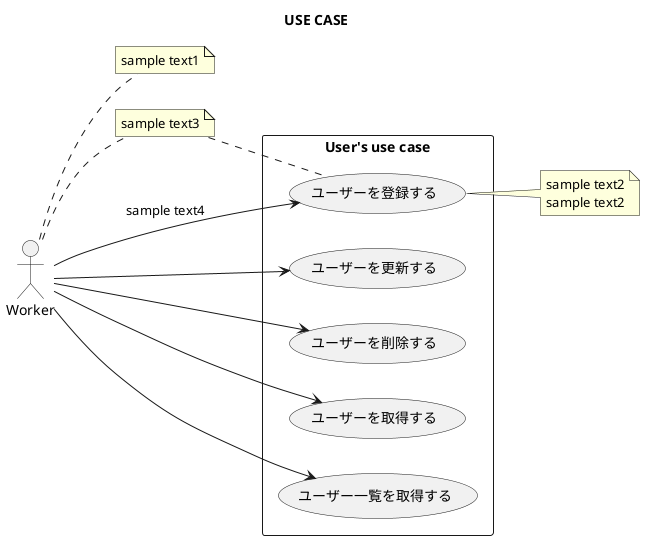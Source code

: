 @startuml

title USE CASE

left to right direction

:Worker: as worker

rectangle "User's use case" {
    (ユーザーを登録する) as (create)
    (ユーザーを更新する) as (update)
    (ユーザーを削除する) as (delete)
    (ユーザーを取得する) as (get)
    (ユーザー一覧を取得する) as (list)
}

worker --> create: "sample text4"
worker --> update
worker --> delete
worker --> get
worker --> list

note right of worker : sample text1

note right of (create)
sample text2
sample text2
end note

note "sample text3" as N1
(worker) .. N1
N1 .. (create)

@enduml
